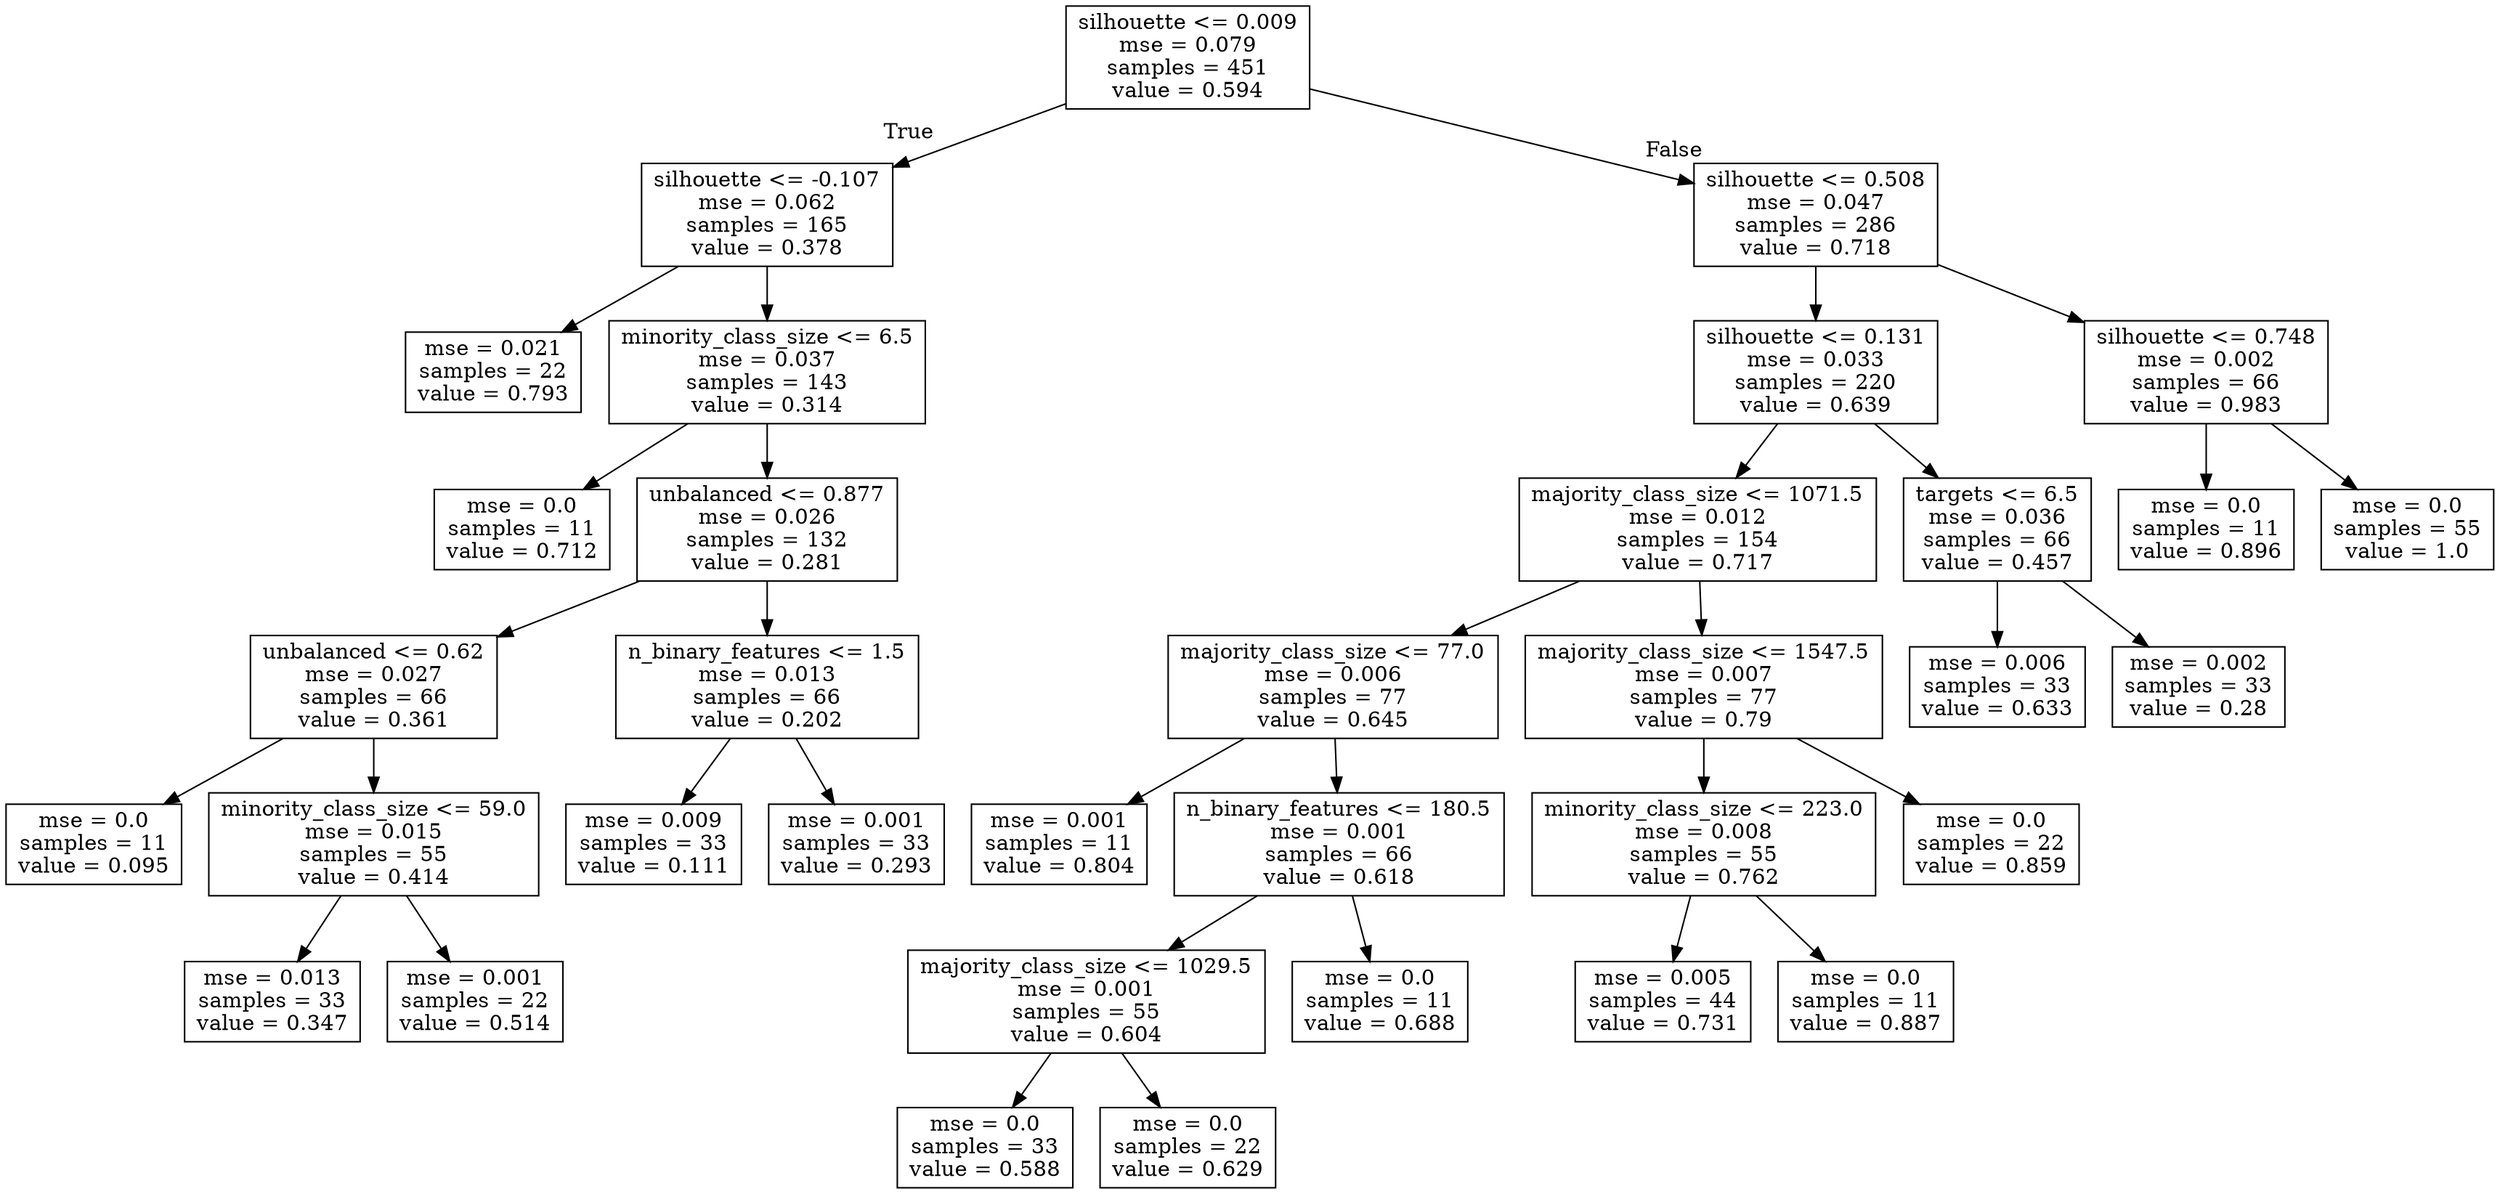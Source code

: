 digraph Tree {
node [shape=box] ;
0 [label="silhouette <= 0.009\nmse = 0.079\nsamples = 451\nvalue = 0.594"] ;
1 [label="silhouette <= -0.107\nmse = 0.062\nsamples = 165\nvalue = 0.378"] ;
0 -> 1 [labeldistance=2.5, labelangle=45, headlabel="True"] ;
2 [label="mse = 0.021\nsamples = 22\nvalue = 0.793"] ;
1 -> 2 ;
3 [label="minority_class_size <= 6.5\nmse = 0.037\nsamples = 143\nvalue = 0.314"] ;
1 -> 3 ;
4 [label="mse = 0.0\nsamples = 11\nvalue = 0.712"] ;
3 -> 4 ;
5 [label="unbalanced <= 0.877\nmse = 0.026\nsamples = 132\nvalue = 0.281"] ;
3 -> 5 ;
6 [label="unbalanced <= 0.62\nmse = 0.027\nsamples = 66\nvalue = 0.361"] ;
5 -> 6 ;
7 [label="mse = 0.0\nsamples = 11\nvalue = 0.095"] ;
6 -> 7 ;
8 [label="minority_class_size <= 59.0\nmse = 0.015\nsamples = 55\nvalue = 0.414"] ;
6 -> 8 ;
9 [label="mse = 0.013\nsamples = 33\nvalue = 0.347"] ;
8 -> 9 ;
10 [label="mse = 0.001\nsamples = 22\nvalue = 0.514"] ;
8 -> 10 ;
11 [label="n_binary_features <= 1.5\nmse = 0.013\nsamples = 66\nvalue = 0.202"] ;
5 -> 11 ;
12 [label="mse = 0.009\nsamples = 33\nvalue = 0.111"] ;
11 -> 12 ;
13 [label="mse = 0.001\nsamples = 33\nvalue = 0.293"] ;
11 -> 13 ;
14 [label="silhouette <= 0.508\nmse = 0.047\nsamples = 286\nvalue = 0.718"] ;
0 -> 14 [labeldistance=2.5, labelangle=-45, headlabel="False"] ;
15 [label="silhouette <= 0.131\nmse = 0.033\nsamples = 220\nvalue = 0.639"] ;
14 -> 15 ;
16 [label="majority_class_size <= 1071.5\nmse = 0.012\nsamples = 154\nvalue = 0.717"] ;
15 -> 16 ;
17 [label="majority_class_size <= 77.0\nmse = 0.006\nsamples = 77\nvalue = 0.645"] ;
16 -> 17 ;
18 [label="mse = 0.001\nsamples = 11\nvalue = 0.804"] ;
17 -> 18 ;
19 [label="n_binary_features <= 180.5\nmse = 0.001\nsamples = 66\nvalue = 0.618"] ;
17 -> 19 ;
20 [label="majority_class_size <= 1029.5\nmse = 0.001\nsamples = 55\nvalue = 0.604"] ;
19 -> 20 ;
21 [label="mse = 0.0\nsamples = 33\nvalue = 0.588"] ;
20 -> 21 ;
22 [label="mse = 0.0\nsamples = 22\nvalue = 0.629"] ;
20 -> 22 ;
23 [label="mse = 0.0\nsamples = 11\nvalue = 0.688"] ;
19 -> 23 ;
24 [label="majority_class_size <= 1547.5\nmse = 0.007\nsamples = 77\nvalue = 0.79"] ;
16 -> 24 ;
25 [label="minority_class_size <= 223.0\nmse = 0.008\nsamples = 55\nvalue = 0.762"] ;
24 -> 25 ;
26 [label="mse = 0.005\nsamples = 44\nvalue = 0.731"] ;
25 -> 26 ;
27 [label="mse = 0.0\nsamples = 11\nvalue = 0.887"] ;
25 -> 27 ;
28 [label="mse = 0.0\nsamples = 22\nvalue = 0.859"] ;
24 -> 28 ;
29 [label="targets <= 6.5\nmse = 0.036\nsamples = 66\nvalue = 0.457"] ;
15 -> 29 ;
30 [label="mse = 0.006\nsamples = 33\nvalue = 0.633"] ;
29 -> 30 ;
31 [label="mse = 0.002\nsamples = 33\nvalue = 0.28"] ;
29 -> 31 ;
32 [label="silhouette <= 0.748\nmse = 0.002\nsamples = 66\nvalue = 0.983"] ;
14 -> 32 ;
33 [label="mse = 0.0\nsamples = 11\nvalue = 0.896"] ;
32 -> 33 ;
34 [label="mse = 0.0\nsamples = 55\nvalue = 1.0"] ;
32 -> 34 ;
}